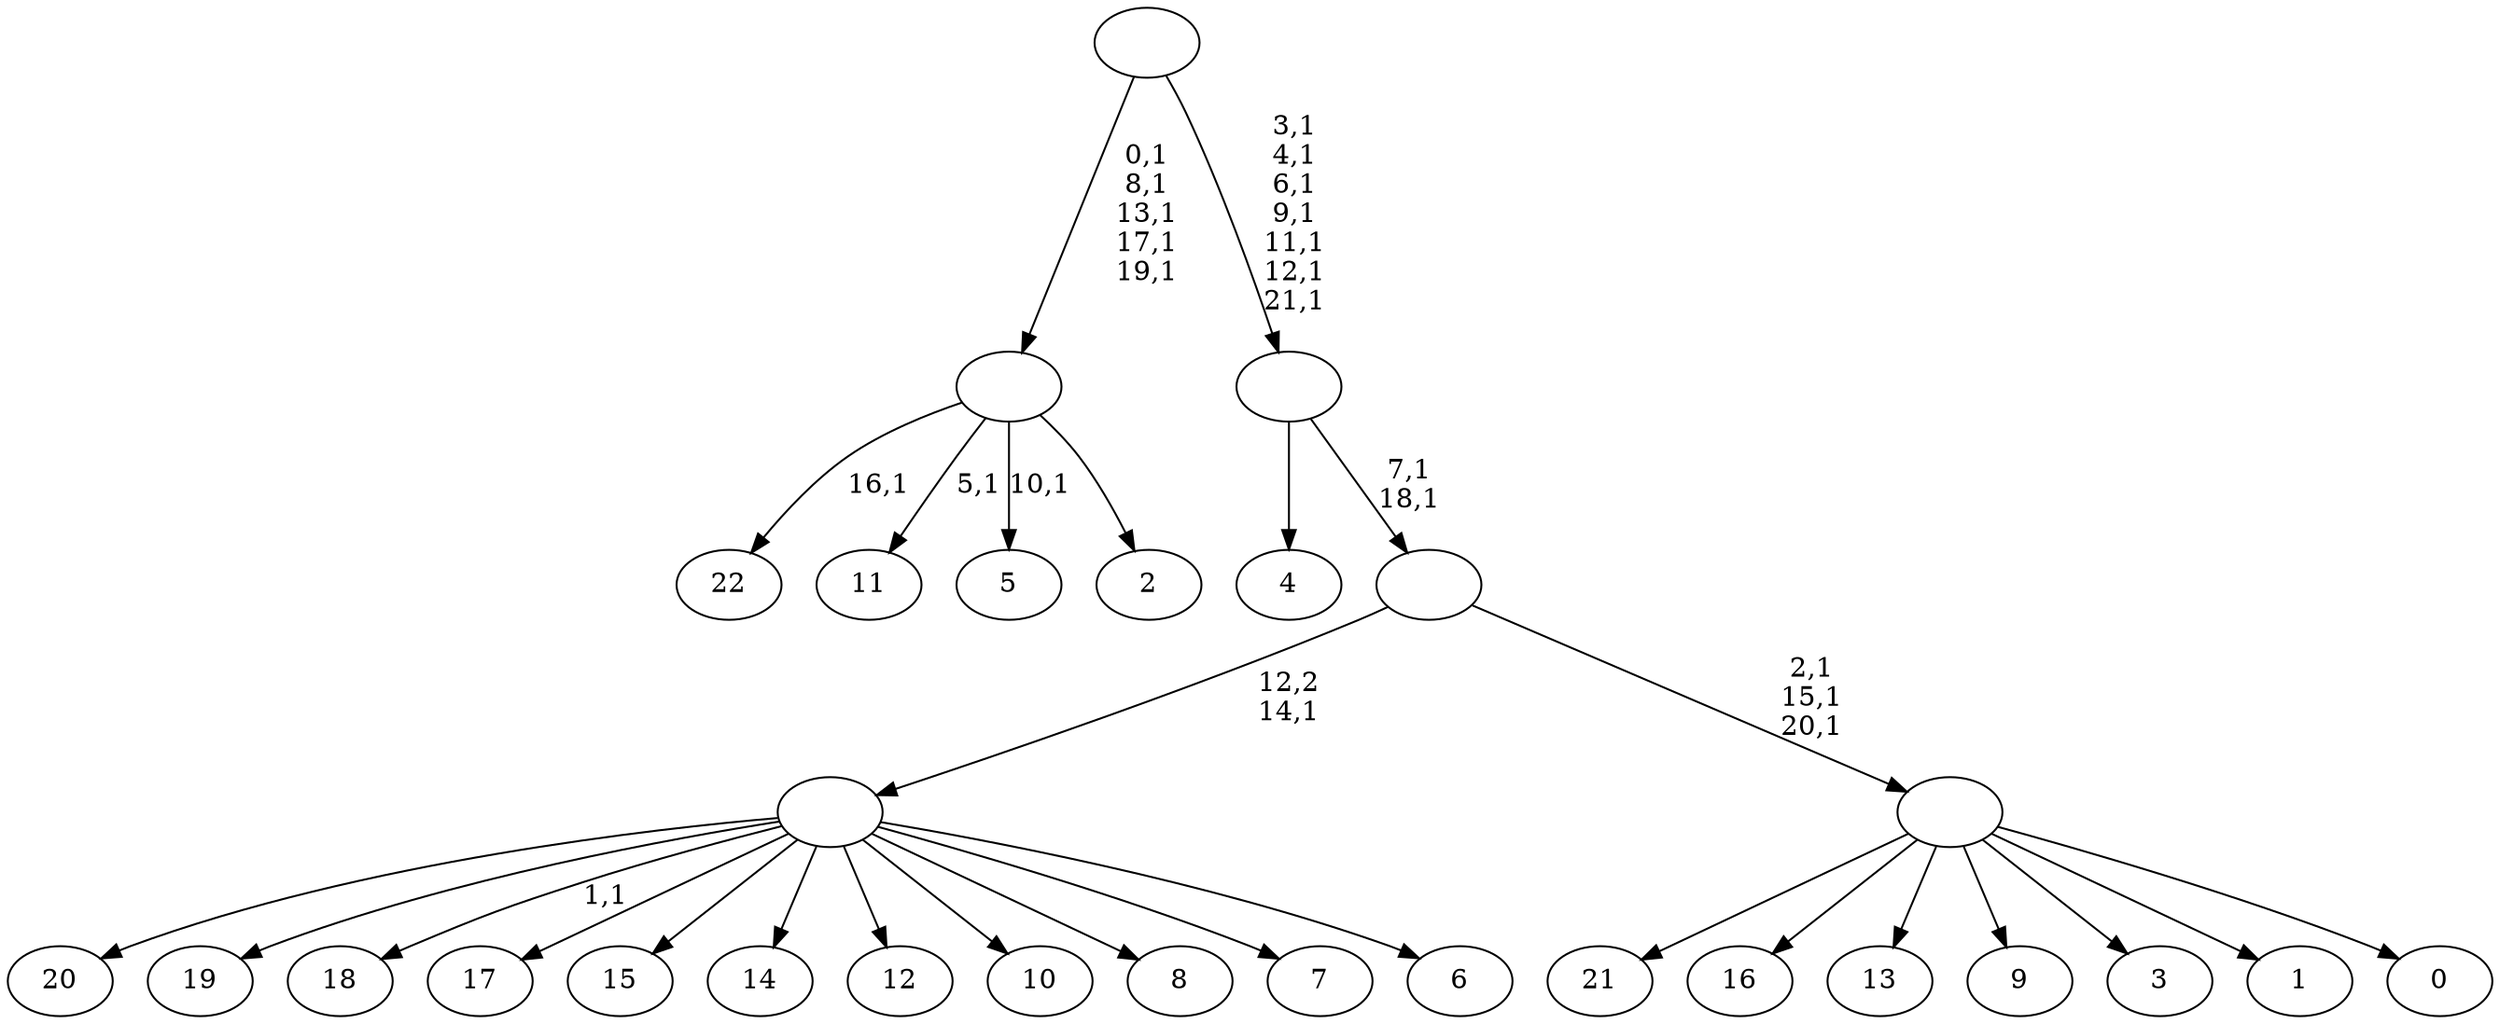 digraph T {
	45 [label="22"]
	43 [label="21"]
	42 [label="20"]
	41 [label="19"]
	40 [label="18"]
	38 [label="17"]
	37 [label="16"]
	36 [label="15"]
	35 [label="14"]
	34 [label="13"]
	33 [label="12"]
	32 [label="11"]
	30 [label="10"]
	29 [label="9"]
	28 [label="8"]
	27 [label="7"]
	26 [label="6"]
	25 [label=""]
	24 [label="5"]
	22 [label="4"]
	21 [label="3"]
	20 [label="2"]
	19 [label=""]
	14 [label="1"]
	13 [label="0"]
	12 [label=""]
	9 [label=""]
	7 [label=""]
	0 [label=""]
	25 -> 40 [label="1,1"]
	25 -> 42 [label=""]
	25 -> 41 [label=""]
	25 -> 38 [label=""]
	25 -> 36 [label=""]
	25 -> 35 [label=""]
	25 -> 33 [label=""]
	25 -> 30 [label=""]
	25 -> 28 [label=""]
	25 -> 27 [label=""]
	25 -> 26 [label=""]
	19 -> 24 [label="10,1"]
	19 -> 32 [label="5,1"]
	19 -> 45 [label="16,1"]
	19 -> 20 [label=""]
	12 -> 43 [label=""]
	12 -> 37 [label=""]
	12 -> 34 [label=""]
	12 -> 29 [label=""]
	12 -> 21 [label=""]
	12 -> 14 [label=""]
	12 -> 13 [label=""]
	9 -> 12 [label="2,1\n15,1\n20,1"]
	9 -> 25 [label="12,2\n14,1"]
	7 -> 9 [label="7,1\n18,1"]
	7 -> 22 [label=""]
	0 -> 7 [label="3,1\n4,1\n6,1\n9,1\n11,1\n12,1\n21,1"]
	0 -> 19 [label="0,1\n8,1\n13,1\n17,1\n19,1"]
}
